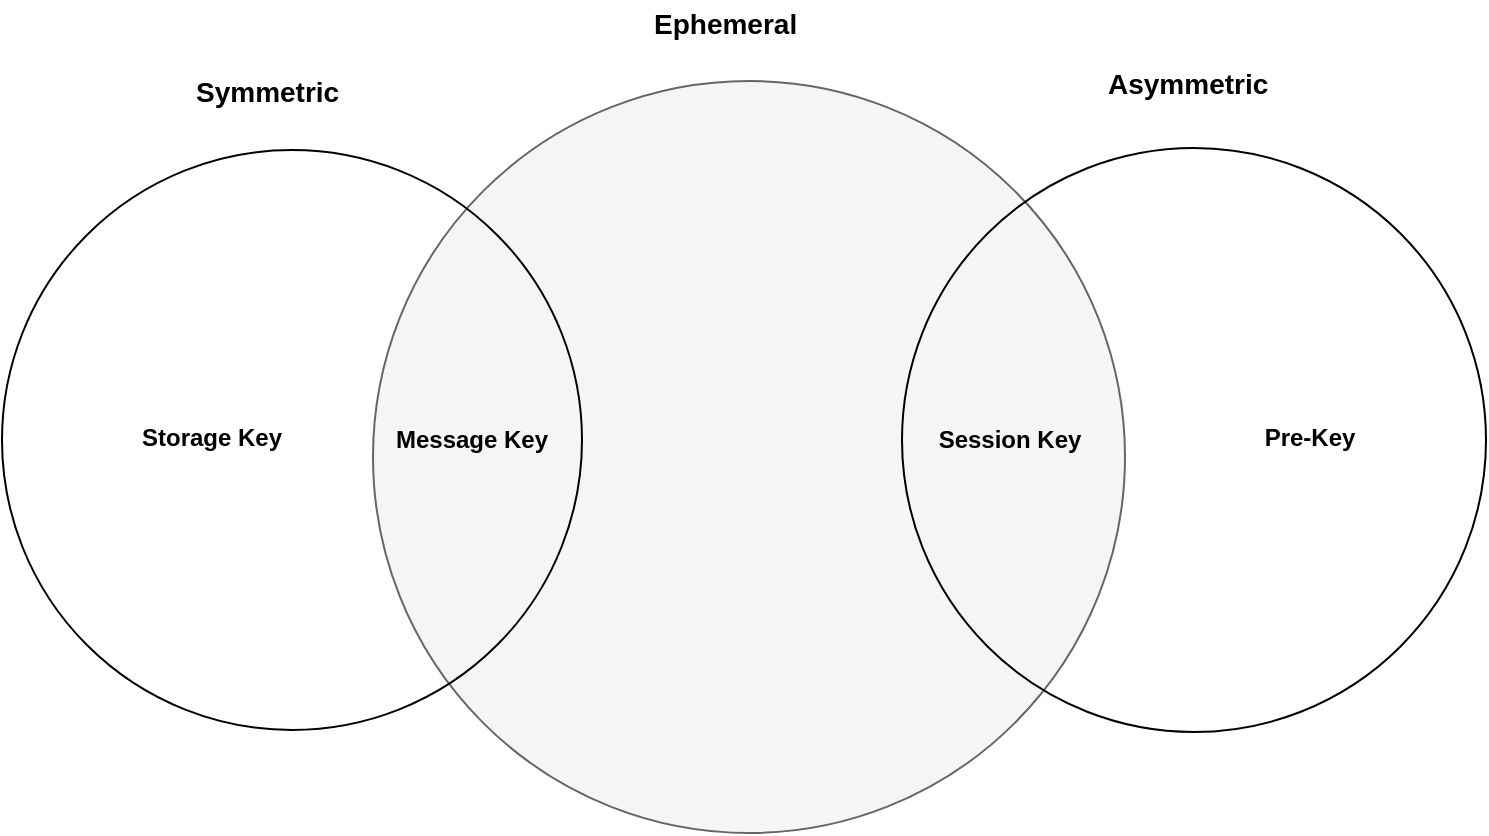 <mxfile version="10.6.0" type="device"><diagram id="3228e29e-7158-1315-38df-8450db1d8a1d" name="Page-1"><mxGraphModel dx="1074" dy="612" grid="1" gridSize="10" guides="1" tooltips="1" connect="1" arrows="1" fold="1" page="1" pageScale="1" pageWidth="1169" pageHeight="827" background="#ffffff" math="0" shadow="0"><root><mxCell id="0"/><mxCell id="1" parent="0"/><mxCell id="21534" value="Pre keys" style="text;fontSize=24;align=center;verticalAlign=middle;html=1;fontColor=#FFFFFF;" parent="1" vertex="1"><mxGeometry x="543.5" y="268.5" width="190" height="70" as="geometry"/></mxCell><mxCell id="21535" value="Session keys" style="text;fontSize=24;align=center;verticalAlign=middle;html=1;fontColor=#FFFFFF;" parent="1" vertex="1"><mxGeometry x="699.5" y="228.5" width="190" height="70" as="geometry"/></mxCell><mxCell id="tjJFLyXe0rtbzGjZg50b-21540" value="" style="ellipse;whiteSpace=wrap;html=1;aspect=fixed;strokeColor=#666666;fillColor=#f5f5f5;fontColor=#333333;" parent="1" vertex="1"><mxGeometry x="355.5" y="125.5" width="376" height="376" as="geometry"/></mxCell><mxCell id="tjJFLyXe0rtbzGjZg50b-21541" value="" style="ellipse;whiteSpace=wrap;html=1;aspect=fixed;strokeColor=#000000;fillColor=none;gradientColor=none;" parent="1" vertex="1"><mxGeometry x="620" y="159" width="292" height="292" as="geometry"/></mxCell><mxCell id="tjJFLyXe0rtbzGjZg50b-21542" value="" style="ellipse;whiteSpace=wrap;html=1;aspect=fixed;strokeColor=#000000;fillColor=none;gradientColor=none;" parent="1" vertex="1"><mxGeometry x="170" y="160" width="290" height="290" as="geometry"/></mxCell><mxCell id="tjJFLyXe0rtbzGjZg50b-21543" value="Session Key" style="text;html=1;strokeColor=none;fillColor=none;align=center;verticalAlign=middle;whiteSpace=wrap;rounded=0;fontStyle=1" parent="1" vertex="1"><mxGeometry x="613.5" y="295" width="120" height="20" as="geometry"/></mxCell><mxCell id="tjJFLyXe0rtbzGjZg50b-21544" value="Pre-Key" style="text;html=1;strokeColor=none;fillColor=none;align=center;verticalAlign=middle;whiteSpace=wrap;rounded=0;fontStyle=1" parent="1" vertex="1"><mxGeometry x="750" y="293.5" width="148" height="20" as="geometry"/></mxCell><mxCell id="tjJFLyXe0rtbzGjZg50b-21545" value="Message Key" style="text;html=1;strokeColor=none;fillColor=none;align=center;verticalAlign=middle;whiteSpace=wrap;rounded=0;fontStyle=1" parent="1" vertex="1"><mxGeometry x="360" y="295" width="90" height="20" as="geometry"/></mxCell><mxCell id="tjJFLyXe0rtbzGjZg50b-21546" value="Storage Key" style="text;html=1;strokeColor=none;fillColor=none;align=center;verticalAlign=middle;whiteSpace=wrap;rounded=0;fontStyle=1" parent="1" vertex="1"><mxGeometry x="220" y="293.5" width="110" height="20" as="geometry"/></mxCell><mxCell id="apFtdjDRgLGPEd6nukE1-21535" value="&lt;h3 style=&quot;font-size: 14px&quot;&gt;&lt;font style=&quot;font-size: 14px&quot;&gt;Symmetric&lt;/font&gt;&lt;/h3&gt;" style="text;html=1;resizable=0;points=[];autosize=1;align=left;verticalAlign=top;spacingTop=-4;strokeWidth=13;" parent="1" vertex="1"><mxGeometry x="265" y="105.5" width="100" height="40" as="geometry"/></mxCell><mxCell id="apFtdjDRgLGPEd6nukE1-21536" value="&lt;b&gt;&lt;font style=&quot;font-size: 14px&quot;&gt;Ephemeral&lt;/font&gt;&lt;/b&gt;" style="text;html=1;resizable=0;points=[];autosize=1;align=left;verticalAlign=top;spacingTop=-4;strokeWidth=16;" parent="1" vertex="1"><mxGeometry x="493.5" y="85.5" width="100" height="20" as="geometry"/></mxCell><mxCell id="apFtdjDRgLGPEd6nukE1-21537" value="&lt;font style=&quot;font-size: 14px&quot;&gt;&lt;b&gt;&lt;font style=&quot;font-size: 14px&quot;&gt;Asymmetric&lt;/font&gt;&lt;/b&gt;&lt;/font&gt;" style="text;html=1;resizable=0;points=[];autosize=1;align=left;verticalAlign=top;spacingTop=-4;strokeWidth=13;" parent="1" vertex="1"><mxGeometry x="721" y="115.5" width="110" height="20" as="geometry"/></mxCell></root></mxGraphModel></diagram></mxfile>